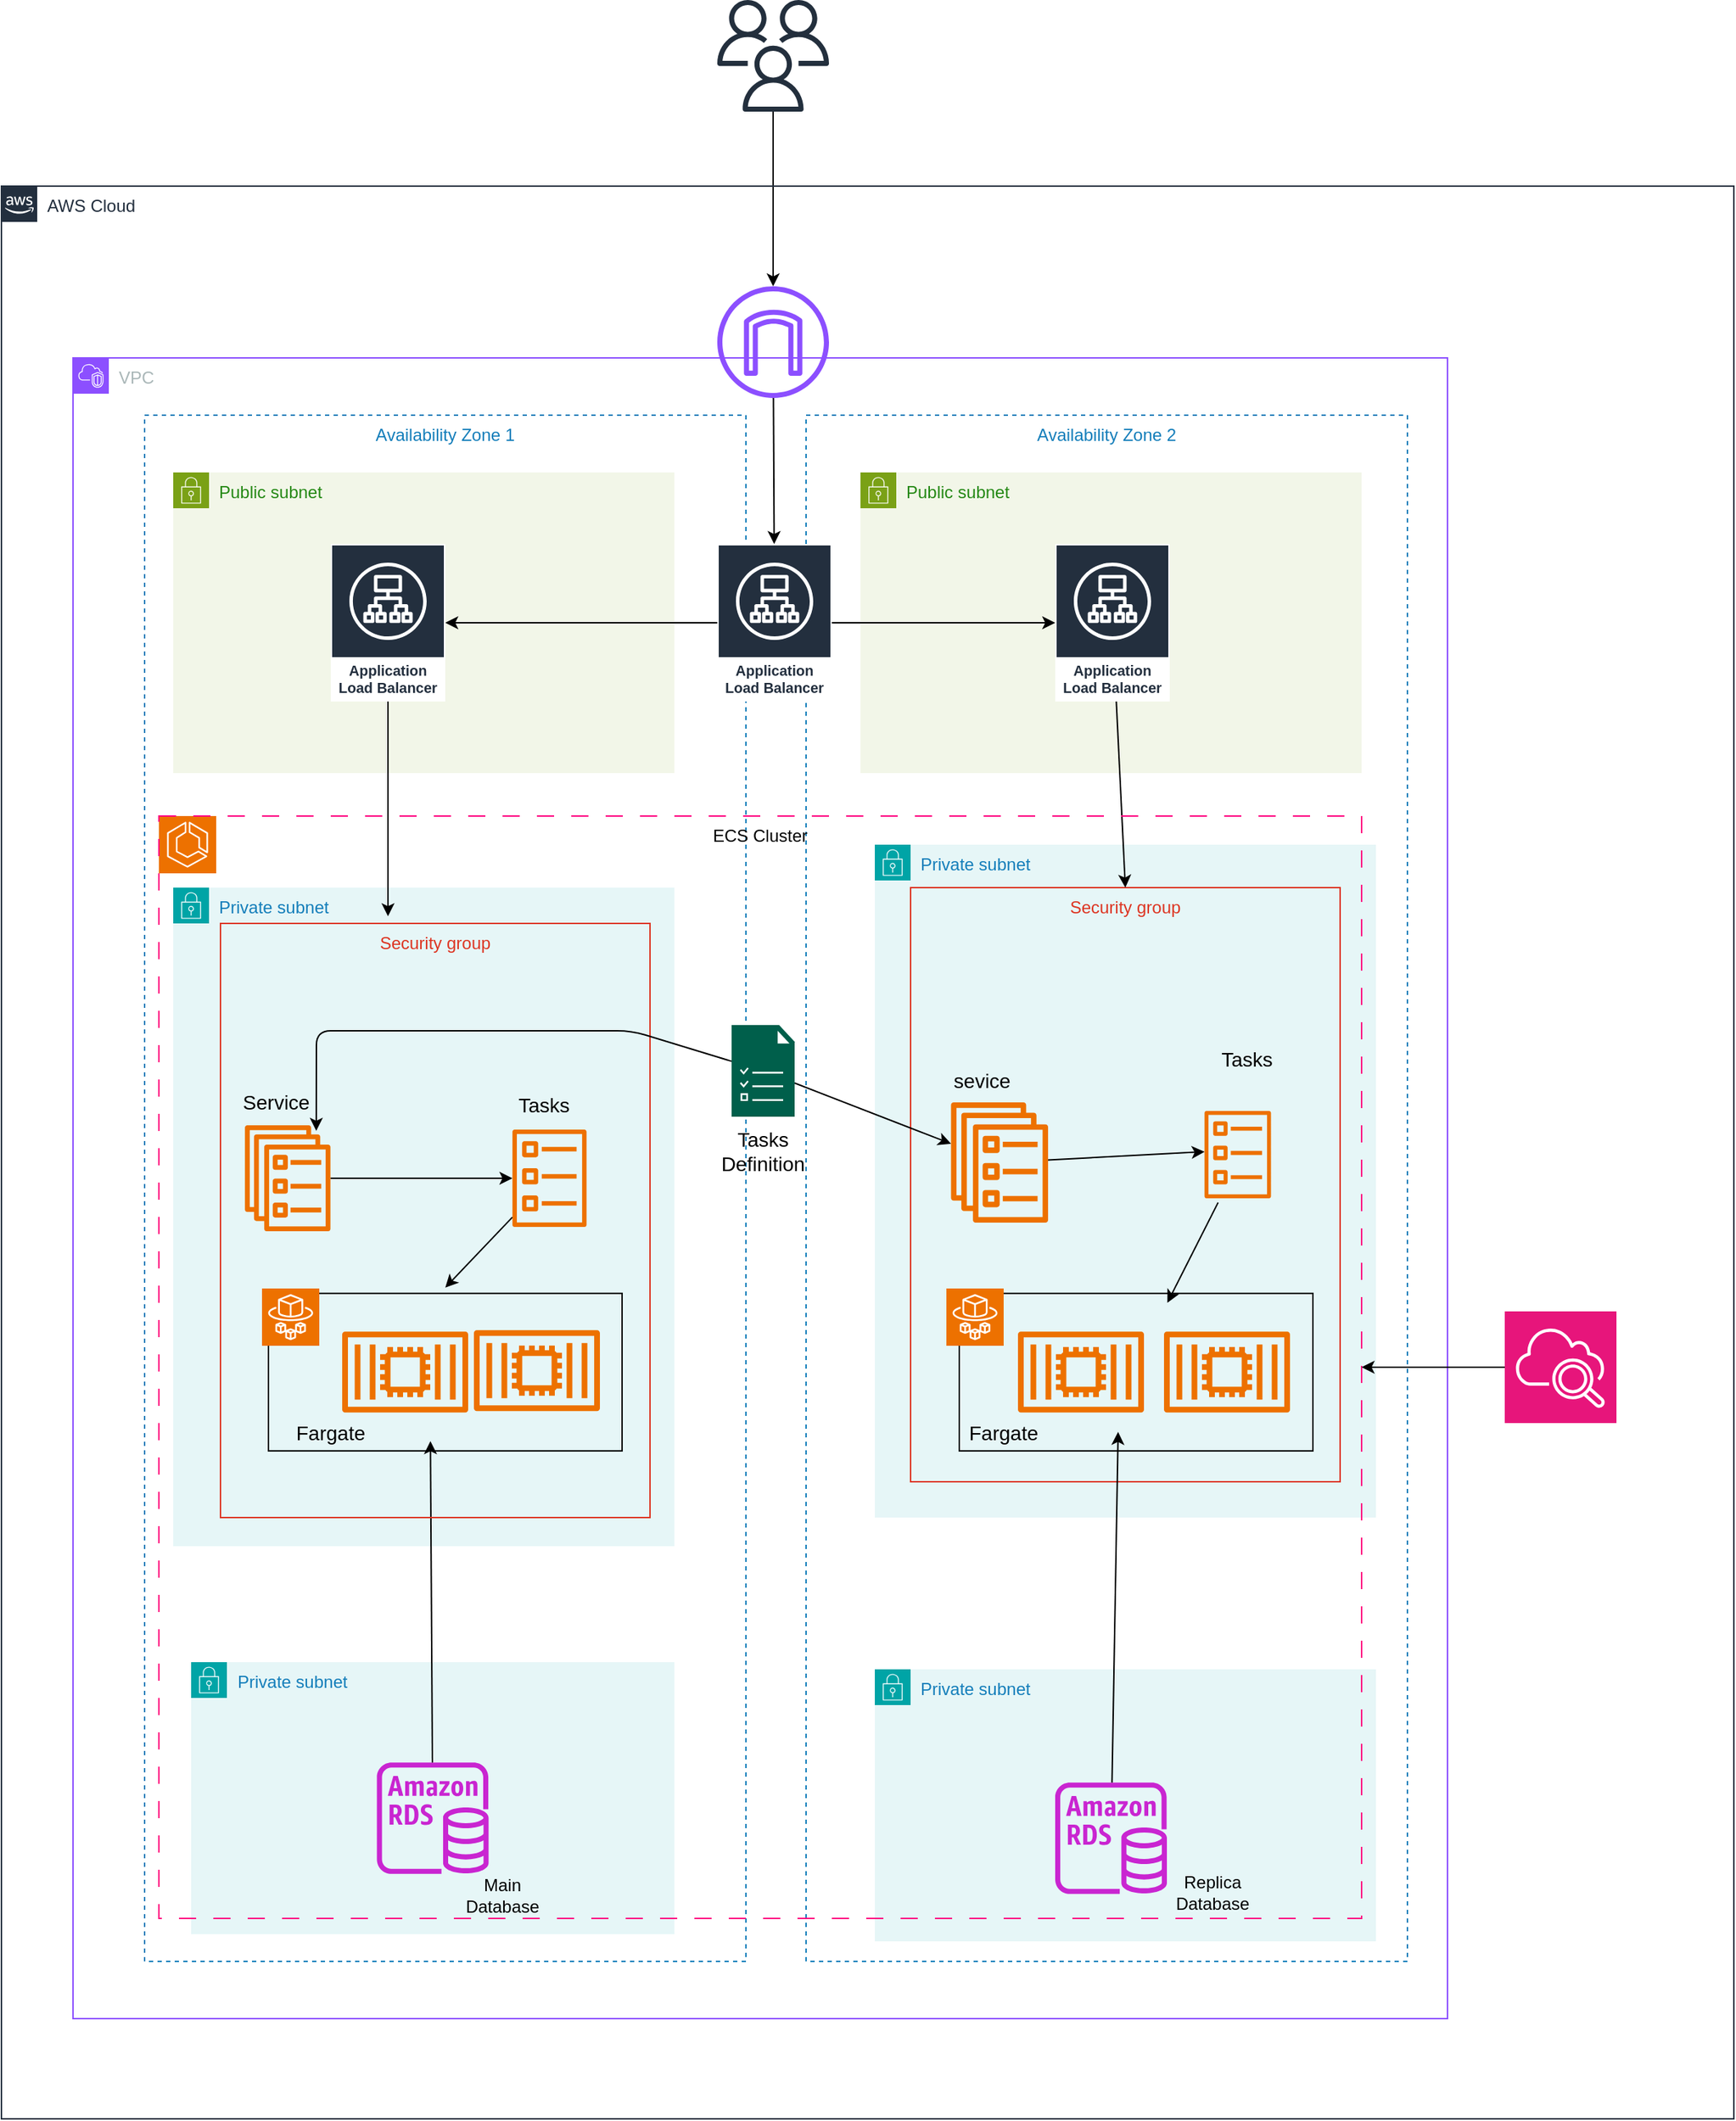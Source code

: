 <mxfile>
    <diagram id="o1kQM5bjxm75noGwZIMR" name="Page-1">
        <mxGraphModel dx="1130" dy="1927" grid="1" gridSize="10" guides="1" tooltips="1" connect="1" arrows="1" fold="1" page="1" pageScale="1" pageWidth="850" pageHeight="1100" background="#ffffff" math="0" shadow="0">
            <root>
                <mxCell id="0"/>
                <mxCell id="1" parent="0"/>
                <mxCell id="15" value="VPC" style="points=[[0,0],[0.25,0],[0.5,0],[0.75,0],[1,0],[1,0.25],[1,0.5],[1,0.75],[1,1],[0.75,1],[0.5,1],[0.25,1],[0,1],[0,0.75],[0,0.5],[0,0.25]];outlineConnect=0;gradientColor=none;html=1;whiteSpace=wrap;fontSize=12;fontStyle=0;container=1;pointerEvents=0;collapsible=0;recursiveResize=0;shape=mxgraph.aws4.group;grIcon=mxgraph.aws4.group_vpc2;strokeColor=#8C4FFF;fillColor=none;verticalAlign=top;align=left;spacingLeft=30;fontColor=#AAB7B8;dashed=0;" parent="1" vertex="1">
                    <mxGeometry x="80" width="960" height="1160" as="geometry"/>
                </mxCell>
                <mxCell id="18" value="Availability Zone 1" style="fillColor=none;strokeColor=#147EBA;dashed=1;verticalAlign=top;fontStyle=0;fontColor=#147EBA;whiteSpace=wrap;html=1;" parent="15" vertex="1">
                    <mxGeometry x="50" y="40" width="420" height="1080" as="geometry"/>
                </mxCell>
                <mxCell id="16" value="Public subnet" style="points=[[0,0],[0.25,0],[0.5,0],[0.75,0],[1,0],[1,0.25],[1,0.5],[1,0.75],[1,1],[0.75,1],[0.5,1],[0.25,1],[0,1],[0,0.75],[0,0.5],[0,0.25]];outlineConnect=0;gradientColor=none;html=1;whiteSpace=wrap;fontSize=12;fontStyle=0;container=1;pointerEvents=0;collapsible=0;recursiveResize=0;shape=mxgraph.aws4.group;grIcon=mxgraph.aws4.group_security_group;grStroke=0;strokeColor=#7AA116;fillColor=#F2F6E8;verticalAlign=top;align=left;spacingLeft=30;fontColor=#248814;dashed=0;" parent="15" vertex="1">
                    <mxGeometry x="70" y="80" width="350" height="210" as="geometry"/>
                </mxCell>
                <mxCell id="17" value="Public subnet" style="points=[[0,0],[0.25,0],[0.5,0],[0.75,0],[1,0],[1,0.25],[1,0.5],[1,0.75],[1,1],[0.75,1],[0.5,1],[0.25,1],[0,1],[0,0.75],[0,0.5],[0,0.25]];outlineConnect=0;gradientColor=none;html=1;whiteSpace=wrap;fontSize=12;fontStyle=0;container=1;pointerEvents=0;collapsible=0;recursiveResize=0;shape=mxgraph.aws4.group;grIcon=mxgraph.aws4.group_security_group;grStroke=0;strokeColor=#7AA116;fillColor=#F2F6E8;verticalAlign=top;align=left;spacingLeft=30;fontColor=#248814;dashed=0;" parent="15" vertex="1">
                    <mxGeometry x="550" y="80" width="350" height="210" as="geometry"/>
                </mxCell>
                <mxCell id="19" value="Availability Zone 2" style="fillColor=none;strokeColor=#147EBA;dashed=1;verticalAlign=top;fontStyle=0;fontColor=#147EBA;whiteSpace=wrap;html=1;" parent="15" vertex="1">
                    <mxGeometry x="512" y="40" width="420" height="1080" as="geometry"/>
                </mxCell>
                <mxCell id="22" value="Private subnet" style="points=[[0,0],[0.25,0],[0.5,0],[0.75,0],[1,0],[1,0.25],[1,0.5],[1,0.75],[1,1],[0.75,1],[0.5,1],[0.25,1],[0,1],[0,0.75],[0,0.5],[0,0.25]];outlineConnect=0;gradientColor=none;html=1;whiteSpace=wrap;fontSize=12;fontStyle=0;container=1;pointerEvents=0;collapsible=0;recursiveResize=0;shape=mxgraph.aws4.group;grIcon=mxgraph.aws4.group_security_group;grStroke=0;strokeColor=#00A4A6;fillColor=#E6F6F7;verticalAlign=top;align=left;spacingLeft=30;fontColor=#147EBA;dashed=0;" parent="15" vertex="1">
                    <mxGeometry x="70" y="370" width="350" height="460" as="geometry"/>
                </mxCell>
                <mxCell id="23" value="Private subnet" style="points=[[0,0],[0.25,0],[0.5,0],[0.75,0],[1,0],[1,0.25],[1,0.5],[1,0.75],[1,1],[0.75,1],[0.5,1],[0.25,1],[0,1],[0,0.75],[0,0.5],[0,0.25]];outlineConnect=0;gradientColor=none;html=1;whiteSpace=wrap;fontSize=12;fontStyle=0;container=1;pointerEvents=0;collapsible=0;recursiveResize=0;shape=mxgraph.aws4.group;grIcon=mxgraph.aws4.group_security_group;grStroke=0;strokeColor=#00A4A6;fillColor=#E6F6F7;verticalAlign=top;align=left;spacingLeft=30;fontColor=#147EBA;dashed=0;" parent="15" vertex="1">
                    <mxGeometry x="560" y="340" width="350" height="470" as="geometry"/>
                </mxCell>
                <mxCell id="40" value="Security group" style="fillColor=none;strokeColor=#DD3522;verticalAlign=top;fontStyle=0;fontColor=#DD3522;whiteSpace=wrap;html=1;" parent="23" vertex="1">
                    <mxGeometry x="25" y="30" width="300" height="415" as="geometry"/>
                </mxCell>
                <mxCell id="90" value="" style="sketch=0;outlineConnect=0;fontColor=#232F3E;gradientColor=none;fillColor=#ED7100;strokeColor=none;dashed=0;verticalLabelPosition=bottom;verticalAlign=top;align=center;html=1;fontSize=12;fontStyle=0;aspect=fixed;pointerEvents=1;shape=mxgraph.aws4.container_2;" parent="23" vertex="1">
                    <mxGeometry x="202" y="340" width="88" height="56.83" as="geometry"/>
                </mxCell>
                <mxCell id="91" value="" style="sketch=0;outlineConnect=0;fontColor=#232F3E;gradientColor=none;fillColor=#ED7100;strokeColor=none;dashed=0;verticalLabelPosition=bottom;verticalAlign=top;align=center;html=1;fontSize=12;fontStyle=0;aspect=fixed;pointerEvents=1;shape=mxgraph.aws4.container_2;" parent="23" vertex="1">
                    <mxGeometry x="100" y="340" width="88" height="56.83" as="geometry"/>
                </mxCell>
                <mxCell id="99" value="" style="sketch=0;outlineConnect=0;fontColor=#232F3E;gradientColor=none;fillColor=#ED7100;strokeColor=none;dashed=0;verticalLabelPosition=bottom;verticalAlign=top;align=center;html=1;fontSize=12;fontStyle=0;aspect=fixed;pointerEvents=1;shape=mxgraph.aws4.ecs_service;" parent="23" vertex="1">
                    <mxGeometry x="53" y="180" width="68.26" height="84" as="geometry"/>
                </mxCell>
                <mxCell id="107" value="&lt;font style=&quot;font-size: 14px;&quot;&gt;sevice&lt;/font&gt;" style="text;html=1;align=center;verticalAlign=middle;whiteSpace=wrap;rounded=0;" parent="23" vertex="1">
                    <mxGeometry x="45" y="150" width="60" height="30" as="geometry"/>
                </mxCell>
                <mxCell id="108" value="&lt;font style=&quot;font-size: 14px;&quot;&gt;Tasks&lt;/font&gt;" style="text;html=1;align=center;verticalAlign=middle;whiteSpace=wrap;rounded=0;" parent="23" vertex="1">
                    <mxGeometry x="230" y="135" width="60" height="30" as="geometry"/>
                </mxCell>
                <mxCell id="114" value="" style="rounded=0;whiteSpace=wrap;html=1;fillColor=none;" parent="23" vertex="1">
                    <mxGeometry x="59" y="313.42" width="247" height="110" as="geometry"/>
                </mxCell>
                <mxCell id="129" value="" style="sketch=0;outlineConnect=0;fontColor=#232F3E;gradientColor=none;fillColor=#ED7100;strokeColor=none;dashed=0;verticalLabelPosition=bottom;verticalAlign=top;align=center;html=1;fontSize=12;fontStyle=0;aspect=fixed;pointerEvents=1;shape=mxgraph.aws4.ecs_task;" vertex="1" parent="23">
                    <mxGeometry x="230" y="186.03" width="47" height="60.97" as="geometry"/>
                </mxCell>
                <mxCell id="27" value="Private subnet" style="points=[[0,0],[0.25,0],[0.5,0],[0.75,0],[1,0],[1,0.25],[1,0.5],[1,0.75],[1,1],[0.75,1],[0.5,1],[0.25,1],[0,1],[0,0.75],[0,0.5],[0,0.25]];outlineConnect=0;gradientColor=none;html=1;whiteSpace=wrap;fontSize=12;fontStyle=0;container=1;pointerEvents=0;collapsible=0;recursiveResize=0;shape=mxgraph.aws4.group;grIcon=mxgraph.aws4.group_security_group;grStroke=0;strokeColor=#00A4A6;fillColor=#E6F6F7;verticalAlign=top;align=left;spacingLeft=30;fontColor=#147EBA;dashed=0;" parent="15" vertex="1">
                    <mxGeometry x="82.5" y="911" width="337.5" height="190" as="geometry"/>
                </mxCell>
                <mxCell id="29" value="" style="sketch=0;outlineConnect=0;fontColor=#232F3E;gradientColor=none;fillColor=#C925D1;strokeColor=none;dashed=0;verticalLabelPosition=bottom;verticalAlign=top;align=center;html=1;fontSize=12;fontStyle=0;aspect=fixed;pointerEvents=1;shape=mxgraph.aws4.rds_instance;" parent="27" vertex="1">
                    <mxGeometry x="129.75" y="70" width="78" height="78" as="geometry"/>
                </mxCell>
                <mxCell id="28" value="Private subnet" style="points=[[0,0],[0.25,0],[0.5,0],[0.75,0],[1,0],[1,0.25],[1,0.5],[1,0.75],[1,1],[0.75,1],[0.5,1],[0.25,1],[0,1],[0,0.75],[0,0.5],[0,0.25]];outlineConnect=0;gradientColor=none;html=1;whiteSpace=wrap;fontSize=12;fontStyle=0;container=1;pointerEvents=0;collapsible=0;recursiveResize=0;shape=mxgraph.aws4.group;grIcon=mxgraph.aws4.group_security_group;grStroke=0;strokeColor=#00A4A6;fillColor=#E6F6F7;verticalAlign=top;align=left;spacingLeft=30;fontColor=#147EBA;dashed=0;" parent="15" vertex="1">
                    <mxGeometry x="560" y="916" width="350" height="190" as="geometry"/>
                </mxCell>
                <mxCell id="30" value="" style="sketch=0;outlineConnect=0;fontColor=#232F3E;gradientColor=none;fillColor=#C925D1;strokeColor=none;dashed=0;verticalLabelPosition=bottom;verticalAlign=top;align=center;html=1;fontSize=12;fontStyle=0;aspect=fixed;pointerEvents=1;shape=mxgraph.aws4.rds_instance;" parent="15" vertex="1">
                    <mxGeometry x="686" y="995" width="78" height="78" as="geometry"/>
                </mxCell>
                <mxCell id="53" style="edgeStyle=none;html=1;entryX=0.458;entryY=0.975;entryDx=0;entryDy=0;entryPerimeter=0;" parent="15" source="29" edge="1">
                    <mxGeometry relative="1" as="geometry">
                        <mxPoint x="249.626" y="756.66" as="targetPoint"/>
                    </mxGeometry>
                </mxCell>
                <mxCell id="57" style="edgeStyle=none;html=1;entryX=0.792;entryY=0.87;entryDx=0;entryDy=0;entryPerimeter=0;" parent="15" source="30" edge="1">
                    <mxGeometry relative="1" as="geometry">
                        <mxPoint x="729.96" y="750.175" as="targetPoint"/>
                    </mxGeometry>
                </mxCell>
                <mxCell id="68" value="Main&lt;div&gt;Database&lt;/div&gt;" style="text;html=1;align=center;verticalAlign=middle;whiteSpace=wrap;rounded=0;" parent="15" vertex="1">
                    <mxGeometry x="270" y="1059" width="60" height="30" as="geometry"/>
                </mxCell>
                <mxCell id="69" value="&lt;div&gt;Replica&lt;/div&gt;&lt;div&gt;Database&lt;/div&gt;" style="text;html=1;align=center;verticalAlign=middle;whiteSpace=wrap;rounded=0;" parent="15" vertex="1">
                    <mxGeometry x="766" y="1057" width="60" height="30" as="geometry"/>
                </mxCell>
                <mxCell id="79" value="Application Load Balancer" style="sketch=0;outlineConnect=0;fontColor=#232F3E;gradientColor=none;strokeColor=#ffffff;fillColor=#232F3E;dashed=0;verticalLabelPosition=middle;verticalAlign=bottom;align=center;html=1;whiteSpace=wrap;fontSize=10;fontStyle=1;spacing=3;shape=mxgraph.aws4.productIcon;prIcon=mxgraph.aws4.application_load_balancer;" parent="15" vertex="1">
                    <mxGeometry x="180" y="130" width="80" height="110" as="geometry"/>
                </mxCell>
                <mxCell id="80" value="Application Load Balancer" style="sketch=0;outlineConnect=0;fontColor=#232F3E;gradientColor=none;strokeColor=#ffffff;fillColor=#232F3E;dashed=0;verticalLabelPosition=middle;verticalAlign=bottom;align=center;html=1;whiteSpace=wrap;fontSize=10;fontStyle=1;spacing=3;shape=mxgraph.aws4.productIcon;prIcon=mxgraph.aws4.application_load_balancer;" parent="15" vertex="1">
                    <mxGeometry x="686" y="130" width="80" height="110" as="geometry"/>
                </mxCell>
                <mxCell id="88" value="" style="sketch=0;outlineConnect=0;fontColor=#232F3E;gradientColor=none;fillColor=#ED7100;strokeColor=none;dashed=0;verticalLabelPosition=bottom;verticalAlign=top;align=center;html=1;fontSize=12;fontStyle=0;aspect=fixed;pointerEvents=1;shape=mxgraph.aws4.container_2;" parent="15" vertex="1">
                    <mxGeometry x="188" y="680" width="88" height="56.83" as="geometry"/>
                </mxCell>
                <mxCell id="87" value="" style="sketch=0;outlineConnect=0;fontColor=#232F3E;gradientColor=none;fillColor=#ED7100;strokeColor=none;dashed=0;verticalLabelPosition=bottom;verticalAlign=top;align=center;html=1;fontSize=12;fontStyle=0;aspect=fixed;pointerEvents=1;shape=mxgraph.aws4.container_2;" parent="15" vertex="1">
                    <mxGeometry x="280" y="679" width="88" height="56.83" as="geometry"/>
                </mxCell>
                <mxCell id="85" style="edgeStyle=none;html=1;" parent="15" source="79" edge="1">
                    <mxGeometry relative="1" as="geometry">
                        <mxPoint x="220" y="390" as="targetPoint"/>
                    </mxGeometry>
                </mxCell>
                <mxCell id="97" style="edgeStyle=none;html=1;" parent="15" source="94" target="95" edge="1">
                    <mxGeometry relative="1" as="geometry"/>
                </mxCell>
                <mxCell id="94" value="" style="sketch=0;outlineConnect=0;fontColor=#232F3E;gradientColor=none;fillColor=#ED7100;strokeColor=none;dashed=0;verticalLabelPosition=bottom;verticalAlign=top;align=center;html=1;fontSize=12;fontStyle=0;aspect=fixed;pointerEvents=1;shape=mxgraph.aws4.ecs_service;" parent="15" vertex="1">
                    <mxGeometry x="119.87" y="536" width="60.13" height="74" as="geometry"/>
                </mxCell>
                <mxCell id="98" style="edgeStyle=none;html=1;entryX=0.5;entryY=0;entryDx=0;entryDy=0;" parent="15" source="95" edge="1">
                    <mxGeometry relative="1" as="geometry">
                        <mxPoint x="260" y="649.41" as="targetPoint"/>
                    </mxGeometry>
                </mxCell>
                <mxCell id="95" value="" style="sketch=0;outlineConnect=0;fontColor=#232F3E;gradientColor=none;fillColor=#ED7100;strokeColor=none;dashed=0;verticalLabelPosition=bottom;verticalAlign=top;align=center;html=1;fontSize=12;fontStyle=0;aspect=fixed;pointerEvents=1;shape=mxgraph.aws4.ecs_task;" parent="15" vertex="1">
                    <mxGeometry x="306.58" y="539" width="52.42" height="68" as="geometry"/>
                </mxCell>
                <mxCell id="86" style="edgeStyle=none;html=1;entryX=0.5;entryY=0;entryDx=0;entryDy=0;" parent="15" source="80" target="40" edge="1">
                    <mxGeometry relative="1" as="geometry">
                        <mxPoint x="730" y="400" as="targetPoint"/>
                    </mxGeometry>
                </mxCell>
                <mxCell id="106" value="&lt;font style=&quot;font-size: 14px;&quot;&gt;Tasks&lt;/font&gt;" style="text;html=1;align=center;verticalAlign=middle;whiteSpace=wrap;rounded=0;" parent="15" vertex="1">
                    <mxGeometry x="299" y="507" width="60" height="30" as="geometry"/>
                </mxCell>
                <mxCell id="112" value="" style="rounded=0;whiteSpace=wrap;html=1;fillColor=none;" parent="15" vertex="1">
                    <mxGeometry x="136.5" y="653.41" width="247" height="110" as="geometry"/>
                </mxCell>
                <mxCell id="123" style="edgeStyle=none;html=1;" edge="1" parent="15" source="120" target="79">
                    <mxGeometry relative="1" as="geometry"/>
                </mxCell>
                <mxCell id="124" style="edgeStyle=none;html=1;" edge="1" parent="15" source="120" target="80">
                    <mxGeometry relative="1" as="geometry"/>
                </mxCell>
                <mxCell id="120" value="Application Load Balancer" style="sketch=0;outlineConnect=0;fontColor=#232F3E;gradientColor=none;strokeColor=#ffffff;fillColor=#232F3E;dashed=0;verticalLabelPosition=middle;verticalAlign=bottom;align=center;html=1;whiteSpace=wrap;fontSize=10;fontStyle=1;spacing=3;shape=mxgraph.aws4.productIcon;prIcon=mxgraph.aws4.application_load_balancer;" vertex="1" parent="15">
                    <mxGeometry x="450" y="130" width="80" height="110" as="geometry"/>
                </mxCell>
                <mxCell id="126" value="Security group" style="fillColor=none;strokeColor=#DD3522;verticalAlign=top;fontStyle=0;fontColor=#DD3522;whiteSpace=wrap;html=1;" vertex="1" parent="15">
                    <mxGeometry x="103" y="395" width="300" height="415" as="geometry"/>
                </mxCell>
                <mxCell id="132" style="edgeStyle=none;html=1;" edge="1" parent="15" source="130" target="99">
                    <mxGeometry relative="1" as="geometry"/>
                </mxCell>
                <mxCell id="130" value="" style="sketch=0;pointerEvents=1;shadow=0;dashed=0;html=1;strokeColor=none;fillColor=#005F4B;labelPosition=center;verticalLabelPosition=bottom;verticalAlign=top;align=center;outlineConnect=0;shape=mxgraph.veeam2.task_list;" vertex="1" parent="15">
                    <mxGeometry x="460" y="466" width="44" height="64" as="geometry"/>
                </mxCell>
                <mxCell id="131" style="edgeStyle=none;html=1;entryX=0.223;entryY=0.349;entryDx=0;entryDy=0;entryPerimeter=0;" edge="1" parent="15" source="130" target="126">
                    <mxGeometry relative="1" as="geometry">
                        <Array as="points">
                            <mxPoint x="390" y="470"/>
                            <mxPoint x="350" y="470"/>
                            <mxPoint x="310" y="470"/>
                            <mxPoint x="170" y="470"/>
                        </Array>
                    </mxGeometry>
                </mxCell>
                <mxCell id="133" value="&lt;font style=&quot;font-size: 14px;&quot;&gt;Tasks&lt;/font&gt;&lt;div&gt;&lt;font style=&quot;font-size: 14px;&quot;&gt;Definition&lt;/font&gt;&lt;/div&gt;" style="text;html=1;align=center;verticalAlign=middle;whiteSpace=wrap;rounded=0;" vertex="1" parent="15">
                    <mxGeometry x="452" y="539" width="60" height="30" as="geometry"/>
                </mxCell>
                <mxCell id="135" value="" style="sketch=0;points=[[0,0,0],[0.25,0,0],[0.5,0,0],[0.75,0,0],[1,0,0],[0,1,0],[0.25,1,0],[0.5,1,0],[0.75,1,0],[1,1,0],[0,0.25,0],[0,0.5,0],[0,0.75,0],[1,0.25,0],[1,0.5,0],[1,0.75,0]];outlineConnect=0;fontColor=#232F3E;fillColor=#ED7100;strokeColor=#ffffff;dashed=0;verticalLabelPosition=bottom;verticalAlign=top;align=center;html=1;fontSize=12;fontStyle=0;aspect=fixed;shape=mxgraph.aws4.resourceIcon;resIcon=mxgraph.aws4.ecs;" vertex="1" parent="15">
                    <mxGeometry x="60" y="320" width="40" height="40" as="geometry"/>
                </mxCell>
                <mxCell id="125" style="edgeStyle=none;html=1;" edge="1" parent="1" source="50" target="120">
                    <mxGeometry relative="1" as="geometry"/>
                </mxCell>
                <mxCell id="50" value="" style="sketch=0;outlineConnect=0;fontColor=#232F3E;gradientColor=none;fillColor=#8C4FFF;strokeColor=none;dashed=0;verticalLabelPosition=bottom;verticalAlign=top;align=center;html=1;fontSize=12;fontStyle=0;aspect=fixed;pointerEvents=1;shape=mxgraph.aws4.internet_gateway;" parent="1" vertex="1">
                    <mxGeometry x="530" y="-50" width="78" height="78" as="geometry"/>
                </mxCell>
                <mxCell id="61" style="edgeStyle=none;html=1;" parent="1" source="60" target="50" edge="1">
                    <mxGeometry relative="1" as="geometry"/>
                </mxCell>
                <mxCell id="60" value="" style="sketch=0;outlineConnect=0;fontColor=#232F3E;gradientColor=none;fillColor=#232F3D;strokeColor=none;dashed=0;verticalLabelPosition=bottom;verticalAlign=top;align=center;html=1;fontSize=12;fontStyle=0;aspect=fixed;pointerEvents=1;shape=mxgraph.aws4.users;" parent="1" vertex="1">
                    <mxGeometry x="530" y="-250" width="78" height="78" as="geometry"/>
                </mxCell>
                <mxCell id="102" style="edgeStyle=none;html=1;" parent="1" source="99" edge="1">
                    <mxGeometry relative="1" as="geometry">
                        <mxPoint x="870.349" y="554.458" as="targetPoint"/>
                    </mxGeometry>
                </mxCell>
                <mxCell id="103" style="edgeStyle=none;html=1;" parent="1" edge="1">
                    <mxGeometry relative="1" as="geometry">
                        <mxPoint x="844.335" y="660" as="targetPoint"/>
                        <mxPoint x="879.787" y="589.95" as="sourcePoint"/>
                    </mxGeometry>
                </mxCell>
                <mxCell id="118" value="&lt;font style=&quot;font-size: 14px;&quot;&gt;Fargate&lt;/font&gt;" style="text;html=1;align=center;verticalAlign=middle;whiteSpace=wrap;rounded=0;" parent="1" vertex="1">
                    <mxGeometry x="230" y="736" width="60" height="30" as="geometry"/>
                </mxCell>
                <mxCell id="119" value="&lt;font style=&quot;font-size: 14px;&quot;&gt;Fargate&lt;/font&gt;" style="text;html=1;align=center;verticalAlign=middle;whiteSpace=wrap;rounded=0;" parent="1" vertex="1">
                    <mxGeometry x="700" y="736" width="60" height="30" as="geometry"/>
                </mxCell>
                <mxCell id="127" value="" style="sketch=0;points=[[0,0,0],[0.25,0,0],[0.5,0,0],[0.75,0,0],[1,0,0],[0,1,0],[0.25,1,0],[0.5,1,0],[0.75,1,0],[1,1,0],[0,0.25,0],[0,0.5,0],[0,0.75,0],[1,0.25,0],[1,0.5,0],[1,0.75,0]];outlineConnect=0;fontColor=#232F3E;fillColor=#ED7100;strokeColor=#ffffff;dashed=0;verticalLabelPosition=bottom;verticalAlign=top;align=center;html=1;fontSize=12;fontStyle=0;aspect=fixed;shape=mxgraph.aws4.resourceIcon;resIcon=mxgraph.aws4.fargate;" vertex="1" parent="1">
                    <mxGeometry x="212" y="650" width="40" height="40" as="geometry"/>
                </mxCell>
                <mxCell id="128" value="" style="sketch=0;points=[[0,0,0],[0.25,0,0],[0.5,0,0],[0.75,0,0],[1,0,0],[0,1,0],[0.25,1,0],[0.5,1,0],[0.75,1,0],[1,1,0],[0,0.25,0],[0,0.5,0],[0,0.75,0],[1,0.25,0],[1,0.5,0],[1,0.75,0]];outlineConnect=0;fontColor=#232F3E;fillColor=#ED7100;strokeColor=#ffffff;dashed=0;verticalLabelPosition=bottom;verticalAlign=top;align=center;html=1;fontSize=12;fontStyle=0;aspect=fixed;shape=mxgraph.aws4.resourceIcon;resIcon=mxgraph.aws4.fargate;" vertex="1" parent="1">
                    <mxGeometry x="690" y="650" width="40" height="40" as="geometry"/>
                </mxCell>
                <mxCell id="134" value="ECS Cluster" style="verticalAlign=top;fontStyle=0;whiteSpace=wrap;html=1;fillColor=none;dashed=1;dashPattern=12 12;strokeColor=#FF0080;" vertex="1" parent="1">
                    <mxGeometry x="140" y="320" width="840" height="770" as="geometry"/>
                </mxCell>
                <mxCell id="141" style="edgeStyle=none;html=1;entryX=1;entryY=0.5;entryDx=0;entryDy=0;" edge="1" parent="1" source="137" target="134">
                    <mxGeometry relative="1" as="geometry"/>
                </mxCell>
                <mxCell id="137" value="" style="sketch=0;points=[[0,0,0],[0.25,0,0],[0.5,0,0],[0.75,0,0],[1,0,0],[0,1,0],[0.25,1,0],[0.5,1,0],[0.75,1,0],[1,1,0],[0,0.25,0],[0,0.5,0],[0,0.75,0],[1,0.25,0],[1,0.5,0],[1,0.75,0]];points=[[0,0,0],[0.25,0,0],[0.5,0,0],[0.75,0,0],[1,0,0],[0,1,0],[0.25,1,0],[0.5,1,0],[0.75,1,0],[1,1,0],[0,0.25,0],[0,0.5,0],[0,0.75,0],[1,0.25,0],[1,0.5,0],[1,0.75,0]];outlineConnect=0;fontColor=#232F3E;fillColor=#E7157B;strokeColor=#ffffff;dashed=0;verticalLabelPosition=bottom;verticalAlign=top;align=center;html=1;fontSize=12;fontStyle=0;aspect=fixed;shape=mxgraph.aws4.resourceIcon;resIcon=mxgraph.aws4.cloudwatch_2;" vertex="1" parent="1">
                    <mxGeometry x="1080" y="666" width="78" height="78" as="geometry"/>
                </mxCell>
                <mxCell id="138" value="&lt;font style=&quot;font-size: 14px;&quot;&gt;Service&lt;/font&gt;" style="text;html=1;align=center;verticalAlign=middle;whiteSpace=wrap;rounded=0;" vertex="1" parent="1">
                    <mxGeometry x="192" y="505" width="60" height="30" as="geometry"/>
                </mxCell>
                <mxCell id="142" value="AWS Cloud" style="points=[[0,0],[0.25,0],[0.5,0],[0.75,0],[1,0],[1,0.25],[1,0.5],[1,0.75],[1,1],[0.75,1],[0.5,1],[0.25,1],[0,1],[0,0.75],[0,0.5],[0,0.25]];outlineConnect=0;gradientColor=none;html=1;whiteSpace=wrap;fontSize=12;fontStyle=0;container=1;pointerEvents=0;collapsible=0;recursiveResize=0;shape=mxgraph.aws4.group;grIcon=mxgraph.aws4.group_aws_cloud_alt;strokeColor=#232F3E;fillColor=none;verticalAlign=top;align=left;spacingLeft=30;fontColor=#232F3E;dashed=0;shadow=0;" vertex="1" parent="1">
                    <mxGeometry x="30" y="-120" width="1210" height="1350" as="geometry"/>
                </mxCell>
            </root>
        </mxGraphModel>
    </diagram>
</mxfile>